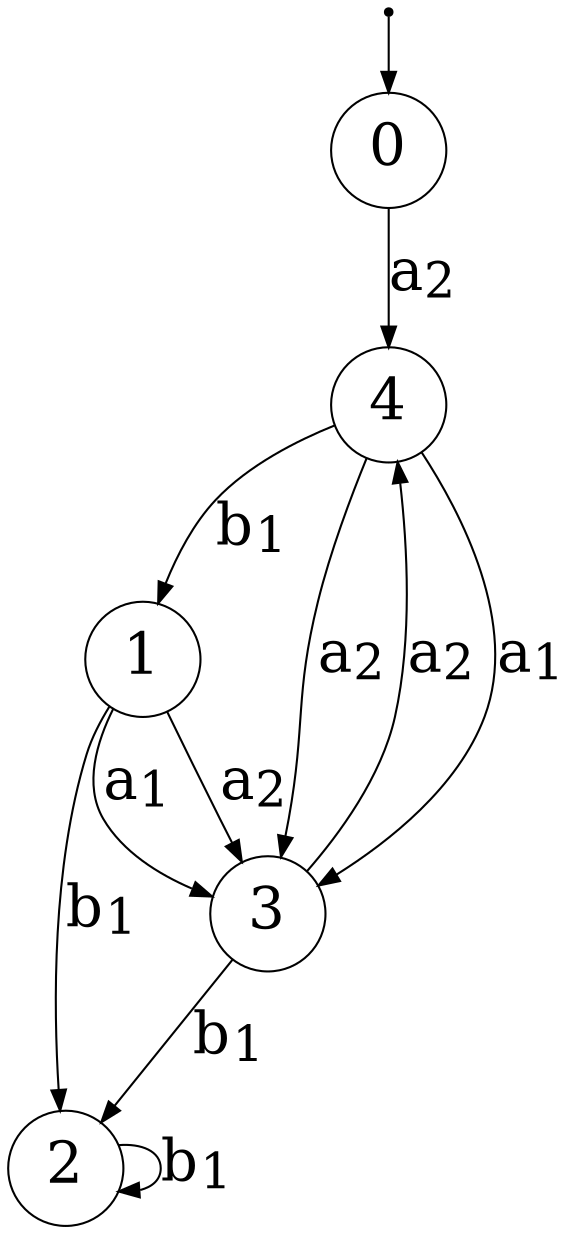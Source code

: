 digraph G {
"n0"[label= <0> shape=circle color="black" style=wedged fillcolor="white" style=filled fontsize="28"];
"ArbitraryUnusedNameNoWorriesJustGrooving1"[fontSize=1 shape=point];
"n1"[label= <1> shape=circle color="black" style=wedged fillcolor="white" style=filled fontsize="28"];
"n2"[label= <2> shape=circle color="black" style=wedged fillcolor="white" style=filled fontsize="28"];
"n3"[label= <3> shape=circle color="black" style=wedged fillcolor="white" style=filled fontsize="28"];
"n4"[label= <4> shape=circle color="black" style=wedged fillcolor="white" style=filled fontsize="28"];
{"ArbitraryUnusedNameNoWorriesJustGrooving1"}->{"n0"};
{"n0"}->{"n4"}[label = <a<sub>2</sub>> color="black" arrowhead="normal" style="" fontsize="28"];
{"n1"}->{"n3"}[label = <a<sub>1</sub>> color="black" arrowhead="normal" style="" fontsize="28"];
{"n1"}->{"n2"}[label = <b<sub>1</sub>> color="black" arrowhead="normal" style="" fontsize="28"];
{"n1"}->{"n3"}[label = <a<sub>2</sub>> color="black" arrowhead="normal" style="" fontsize="28"];
{"n2"}->{"n2"}[label = <b<sub>1</sub>> color="black" arrowhead="normal" style="" fontsize="28"];
{"n3"}->{"n2"}[label = <b<sub>1</sub>> color="black" arrowhead="normal" style="" fontsize="28"];
{"n3"}->{"n4"}[label = <a<sub>2</sub>> color="black" arrowhead="normal" style="" fontsize="28"];
{"n4"}->{"n1"}[label = <b<sub>1</sub>> color="black" arrowhead="normal" style="" fontsize="28"];
{"n4"}->{"n3"}[label = <a<sub>1</sub>> color="black" arrowhead="normal" style="" fontsize="28"];
{"n4"}->{"n3"}[label = <a<sub>2</sub>> color="black" arrowhead="normal" style="" fontsize="28"];
}
